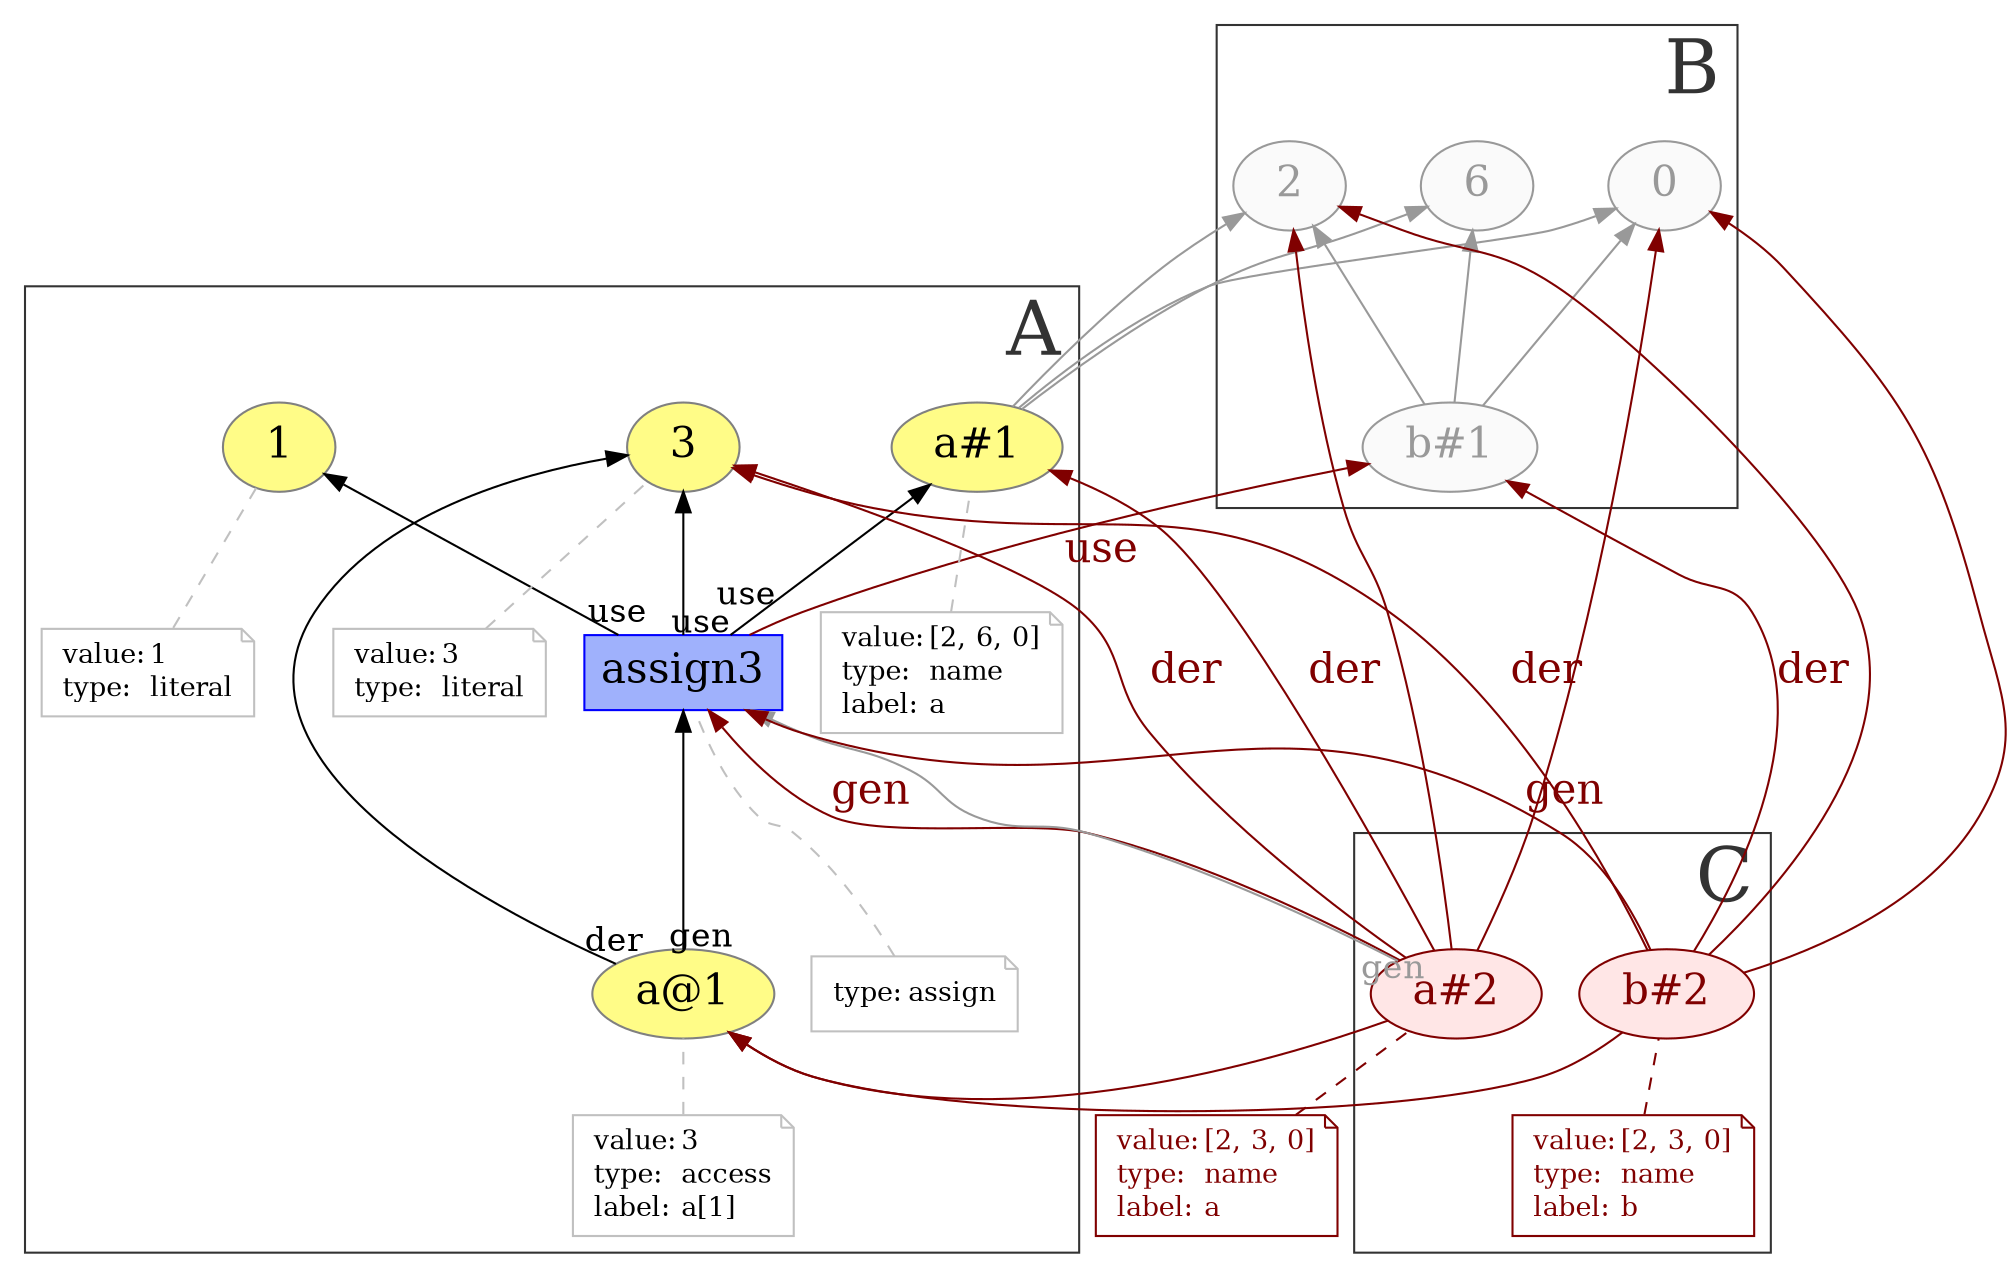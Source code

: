 digraph "PROV" { size="16,12"; rankdir="BT";
newrank=true;
splines = "spline"

subgraph cluster_0 {
    labeljust="r"
    labelloc="b"
    color = "#333333"
    fontcolor = "#333333"
    fontsize = "36"
    label = "A";
    "g/a@1"; "g/1"; "g/3"
    "g/a#1"; "g/assign3"
    
    "g/a@1-attrs"; "g/1-attrs"; "g/3-attrs"
    "g/a#1-attrs"; "g/assign3-attrs"
    
    
}
subgraph cluster_1 {
    labeljust="r"
    labelloc="b"
    color = "#333333"
    fontcolor = "#333333"
    fontsize = "36"
    label = "B";
    "g/2"; "g/6"; "g/0"; "g/b#1";
}

subgraph cluster_2 {
    labeljust="r"
    labelloc="b"
    color = "#333333"
    fontcolor = "#333333"
    fontsize = "36"
    label = "C";
    "g/a#2";
    "g/b#2"; "g/b#2-attrs" 
}


"g/2" [fillcolor="#FAFAFA",color="#999999",style="filled",fontcolor="#999999",label="2",URL="g/2",fontsize="20"]
"g/6" [fillcolor="#FAFAFA",color="#999999",style="filled",fontcolor="#999999",label="6",URL="g/6",fontsize="20"]
"g/0" [fillcolor="#FAFAFA",color="#999999",style="filled",fontcolor="#999999",label="0",URL="g/0",fontsize="20"]
"g/a#1" [fillcolor="#FFFC87",color="#808080",style="filled",label="a#1",URL="g/a#1",fontsize="20"]
"g/a#1-attrs" [color="gray",shape="note",fontsize="13",fontcolor="black",label=<<TABLE cellpadding="0" border="0">
	<TR>
	    <TD align="left">value:</TD>
	    <TD align="left">[2, 6, 0]</TD>
	</TR>
	<TR>
	    <TD align="left">type:</TD>
	    <TD align="left">name</TD>
	</TR>
	<TR>
	    <TD align="left">label:</TD>
	    <TD align="left">a</TD>
	</TR>
</TABLE>>]
"g/a#1-attrs" -> "g/a#1" [color="gray",style="dashed",arrowhead="none"]
"g/b#1" [fillcolor="#FAFAFA",color="#999999",style="filled",fontcolor="#999999",label="b#1",URL="g/b#1",fontsize="20"]
"g/3" [fillcolor="#FFFC87",color="#808080",style="filled",label="3",URL="g/3",fontsize="20"]
"g/3-attrs" [color="gray",shape="note",fontsize="13",fontcolor="black",label=<<TABLE cellpadding="0" border="0">
	<TR>
	    <TD align="left">value:</TD>
	    <TD align="left">3</TD>
	</TR>
	<TR>
	    <TD align="left">type:</TD>
	    <TD align="left">literal</TD>
	</TR>
</TABLE>>]
"g/3-attrs" -> "g/3" [color="gray",style="dashed",arrowhead="none"]
"g/1" [fillcolor="#FFFC87",color="#808080",style="filled",label="1",URL="g/1",fontsize="20"]
"g/1-attrs" [color="gray",shape="note",fontsize="13",fontcolor="black",label=<<TABLE cellpadding="0" border="0">
	<TR>
	    <TD align="left">value:</TD>
	    <TD align="left">1</TD>
	</TR>
	<TR>
	    <TD align="left">type:</TD>
	    <TD align="left">literal</TD>
	</TR>
</TABLE>>]
"g/1-attrs" -> "g/1" [color="gray",style="dashed",arrowhead="none"]
"g/a#2" [fillcolor="#ffe6e6",color="#800000",style="filled",fontcolor="#800000",label="a#2",URL="g/a#2",fontsize="20"]
"g/a#2-attrs" [color="#800000",shape="note",fontsize="13",fontcolor="#800000",label=<<TABLE cellpadding="0" border="0">
	<TR>
	    <TD align="left">value:</TD>
	    <TD align="left">[2, 3, 0]</TD>
	</TR>
	<TR>
	    <TD align="left">type:</TD>
	    <TD align="left">name</TD>
	</TR>
	<TR>
	    <TD align="left">label:</TD>
	    <TD align="left">a</TD>
	</TR>
</TABLE>>]
"g/a#2-attrs" -> "g/a#2" [color="#800000",style="dashed",arrowhead="none",fontcolor="#800000"]
"g/b#2" [fillcolor="#ffe6e6",color="#800000",style="filled",fontcolor="#800000",label="b#2",URL="g/b#2",fontsize="20"]
"g/b#2-attrs" [color="#800000",shape="note",fontsize="13",fontcolor="#800000",label=<<TABLE cellpadding="0" border="0">
	<TR>
	    <TD align="left">value:</TD>
	    <TD align="left">[2, 3, 0]</TD>
	</TR>
	<TR>
	    <TD align="left">type:</TD>
	    <TD align="left">name</TD>
	</TR>
	<TR>
	    <TD align="left">label:</TD>
	    <TD align="left">b</TD>
	</TR>
</TABLE>>]
"g/b#2-attrs" -> "g/b#2" [color="#800000",style="dashed",arrowhead="none",fontcolor="#800000"]
"g/a@1" [fillcolor="#FFFC87",color="#808080",style="filled",label="a@1",URL="g/a@1",fontsize="20"]
"g/a@1-attrs" [color="gray",shape="note",fontsize="13",fontcolor="black",label=<<TABLE cellpadding="0" border="0">
	<TR>
	    <TD align="left">value:</TD>
	    <TD align="left">3</TD>
	</TR>
	<TR>
	    <TD align="left">type:</TD>
	    <TD align="left">access</TD>
	</TR>
	<TR>
	    <TD align="left">label:</TD>
	    <TD align="left">a[1]</TD>
	</TR>
</TABLE>>]
"g/a@1-attrs" -> "g/a@1" [color="gray",style="dashed",arrowhead="none"]
"g/a#1" -> "g/2" [fontcolor="#999999",color="#999999"]
"g/a#1" -> "g/6" [fontcolor="#999999",color="#999999"]
"g/a#1" -> "g/0" [fontcolor="#999999",color="#999999"]
"g/b#1" -> "g/2" [fontcolor="#999999",color="#999999"]
"g/b#1" -> "g/6" [fontcolor="#999999",color="#999999"]
"g/b#1" -> "g/0" [fontcolor="#999999",color="#999999"]
"g/a#2" -> "g/2" [color="#800000",fontcolor="#800000"]
"g/a#2" -> "g/a@1" [color="#800000",fontcolor="#800000"]
"g/a#2" -> "g/0" [color="#800000",fontcolor="#800000"]
"g/b#2" -> "g/2" [color="#800000",fontcolor="#800000"]
"g/b#2" -> "g/a@1" [color="#800000",fontcolor="#800000"]
"g/b#2" -> "g/0" [color="#800000",fontcolor="#800000"]
"g/assign3" [fillcolor="#9FB1FC",color="#0000FF",shape="polygon",sides="4",style="filled",label="assign3",URL="g/assign3",fontsize="20"]
"g/assign3-attrs" [color="gray",shape="note",fontsize="13",fontcolor="black",label=<<TABLE cellpadding="0" border="0">
	<TR>
	    <TD align="left">type:</TD>
	    <TD align="left">assign</TD>
	</TR>
</TABLE>>]
"g/assign3-attrs" -> "g/assign3" [color="gray",style="dashed",arrowhead="none"]
"g/a#2" -> "g/a#1" [fontsize="20",labeldistance="1",color="#800000",labelangle="60.0",rotation="20",label="der",fontcolor="#800000"]
"g/a#2" -> "g/3" [fontsize="20",labeldistance="0.5",color="#800000",labelangle="270.0",rotation="20",label="der",dist="0.5",angle="270.0",fontcolor="#800000"]
"g/assign3" -> "g/a#1" [labelfontsize="16",labeldistance="2",labelangle="-30.0",rotation="20",taillabel="use",dist="2",angle="-30.0"]
"g/a#2" -> "g/assign3" [fontsize="20",labeldistance="1",color="#800000",labelangle="270.0",rotation="20",label="gen",dist="1",angle="270.0",fontcolor="#800000"]
"g/b#2" -> "g/b#1" [fontsize="20",labeldistance="1",color="#800000",labelangle="60.0",rotation="20",label="der",fontcolor="#800000"]
"g/b#2" -> "g/3" [fontsize="20",labeldistance="1",color="#800000",labelangle="60.0",rotation="20",label="der",fontcolor="#800000"]
"g/a@1" -> "g/3" [labelfontsize="16",labeldistance="1",labelangle="60.0",rotation="20",taillabel="der"]
"g/assign3" -> "g/1" [labelfontsize="16",labeldistance="1",labelangle="60.0",rotation="20",taillabel="use"]

{rank=same "g/2" "g/6" "g/0"}
{rank=same "g/a@1" "g/a#2" "g/b#2"}
//{rank=same "g/a#1" "g/a#1-attrs"}
{rank=same "g/1" "g/3"}
"g/0" -> "g/6" -> "g/2" [style=invis]
"g/1" -> "g/2" [style=invis]
//"g/2" -> "g/3" [style=invis]
"g/a#2" -> "g/6" [style=invis]
//"g/b#2" -> "g/6" [style=invis]
"g/assign3" -> "g/3" [labelfontsize="16",labeldistance="1",labelangle="60.0",rotation="20",taillabel="use"]
"g/assign3" -> "g/b#1" [fontsize="20",labeldistance="1",color="#800000",labelangle="60.0",rotation="20",label="use",fontcolor="#800000"]
"g/a#2" -> "g/assign3" [labelfontsize="16",labeldistance="0.5",labelangle="270.0",rotation="20",taillabel="gen",dist="0.5",angle="270.0",fontcolor="#999999",color="#999999"]
"g/b#2" -> "g/assign3" [fontsize="20",labeldistance="1",color="#800000",labelangle="60.0",rotation="20",label="gen",fontcolor="#800000"]
"g/a@1" -> "g/assign3" [labelfontsize="16",labeldistance="1",labelangle="60.0",rotation="20",taillabel="gen"]
}